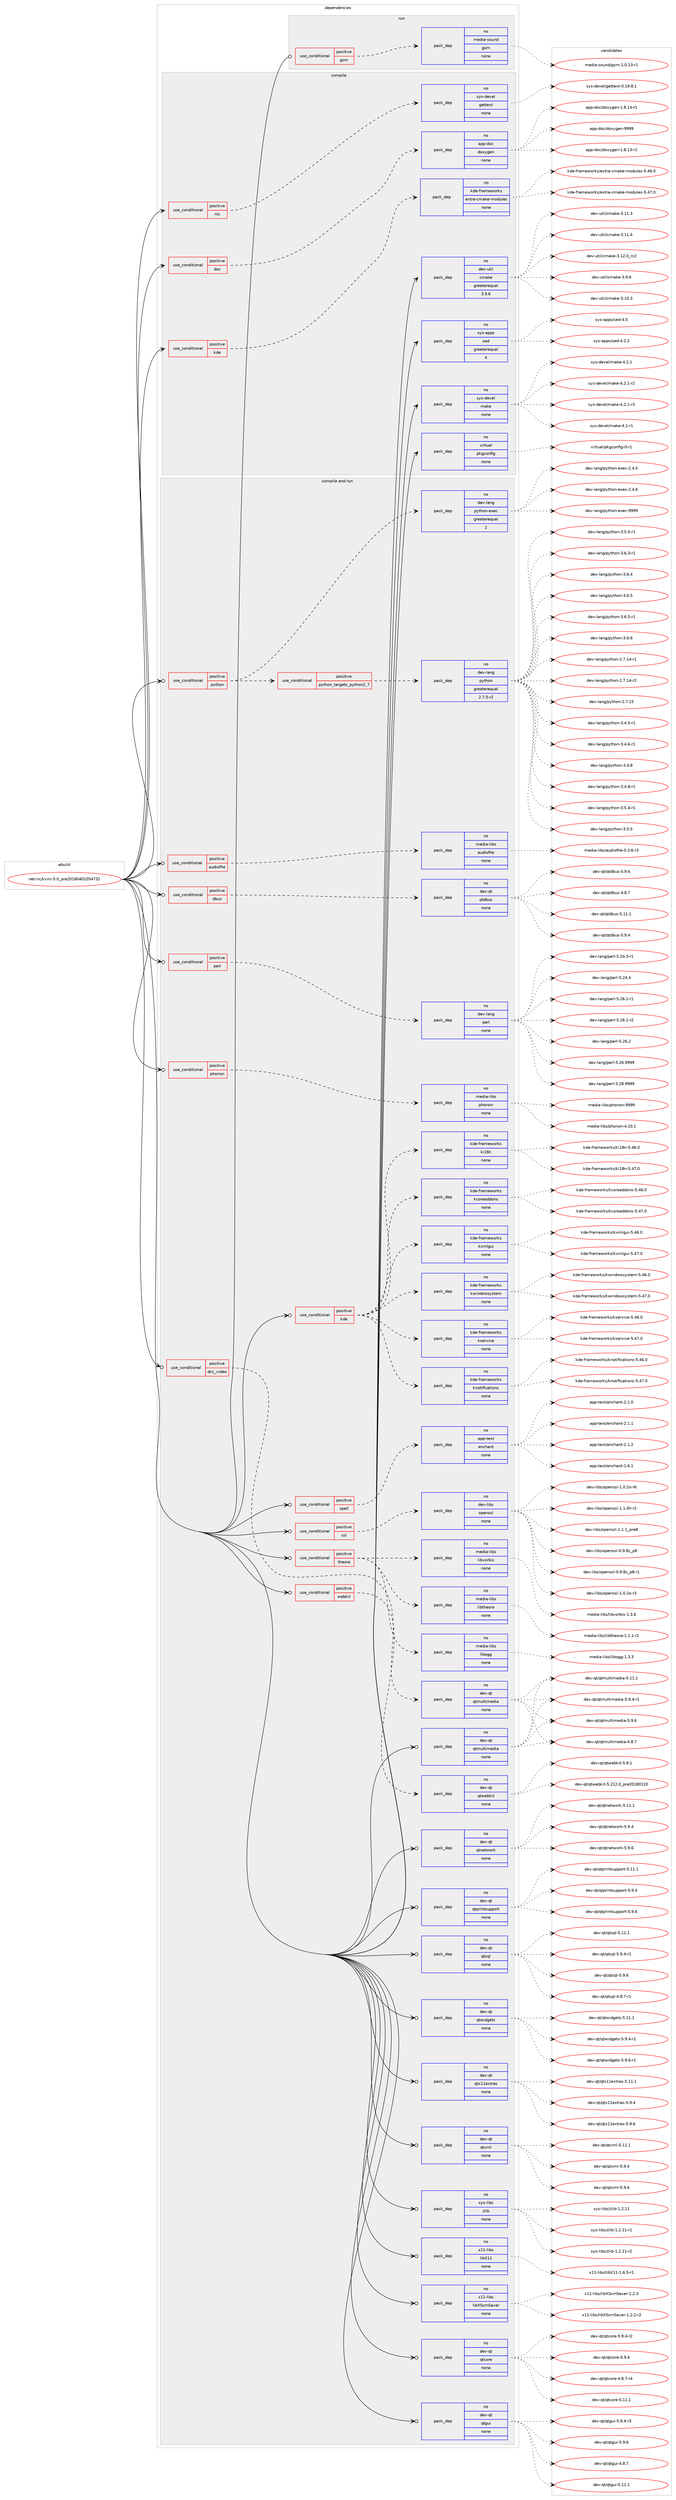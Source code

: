 digraph prolog {

# *************
# Graph options
# *************

newrank=true;
concentrate=true;
compound=true;
graph [rankdir=LR,fontname=Helvetica,fontsize=10,ranksep=1.5];#, ranksep=2.5, nodesep=0.2];
edge  [arrowhead=vee];
node  [fontname=Helvetica,fontsize=10];

# **********
# The ebuild
# **********

subgraph cluster_leftcol {
color=gray;
rank=same;
label=<<i>ebuild</i>>;
id [label="net-irc/kvirc-5.0_pre20180401054732", color=red, width=4, href="../net-irc/kvirc-5.0_pre20180401054732.svg"];
}

# ****************
# The dependencies
# ****************

subgraph cluster_midcol {
color=gray;
label=<<i>dependencies</i>>;
subgraph cluster_compile {
fillcolor="#eeeeee";
style=filled;
label=<<i>compile</i>>;
subgraph cond163 {
dependency596 [label=<<TABLE BORDER="0" CELLBORDER="1" CELLSPACING="0" CELLPADDING="4"><TR><TD ROWSPAN="3" CELLPADDING="10">use_conditional</TD></TR><TR><TD>positive</TD></TR><TR><TD>doc</TD></TR></TABLE>>, shape=none, color=red];
subgraph pack424 {
dependency597 [label=<<TABLE BORDER="0" CELLBORDER="1" CELLSPACING="0" CELLPADDING="4" WIDTH="220"><TR><TD ROWSPAN="6" CELLPADDING="30">pack_dep</TD></TR><TR><TD WIDTH="110">no</TD></TR><TR><TD>app-doc</TD></TR><TR><TD>doxygen</TD></TR><TR><TD>none</TD></TR><TR><TD></TD></TR></TABLE>>, shape=none, color=blue];
}
dependency596:e -> dependency597:w [weight=20,style="dashed",arrowhead="vee"];
}
id:e -> dependency596:w [weight=20,style="solid",arrowhead="vee"];
subgraph cond164 {
dependency598 [label=<<TABLE BORDER="0" CELLBORDER="1" CELLSPACING="0" CELLPADDING="4"><TR><TD ROWSPAN="3" CELLPADDING="10">use_conditional</TD></TR><TR><TD>positive</TD></TR><TR><TD>kde</TD></TR></TABLE>>, shape=none, color=red];
subgraph pack425 {
dependency599 [label=<<TABLE BORDER="0" CELLBORDER="1" CELLSPACING="0" CELLPADDING="4" WIDTH="220"><TR><TD ROWSPAN="6" CELLPADDING="30">pack_dep</TD></TR><TR><TD WIDTH="110">no</TD></TR><TR><TD>kde-frameworks</TD></TR><TR><TD>extra-cmake-modules</TD></TR><TR><TD>none</TD></TR><TR><TD></TD></TR></TABLE>>, shape=none, color=blue];
}
dependency598:e -> dependency599:w [weight=20,style="dashed",arrowhead="vee"];
}
id:e -> dependency598:w [weight=20,style="solid",arrowhead="vee"];
subgraph cond165 {
dependency600 [label=<<TABLE BORDER="0" CELLBORDER="1" CELLSPACING="0" CELLPADDING="4"><TR><TD ROWSPAN="3" CELLPADDING="10">use_conditional</TD></TR><TR><TD>positive</TD></TR><TR><TD>nls</TD></TR></TABLE>>, shape=none, color=red];
subgraph pack426 {
dependency601 [label=<<TABLE BORDER="0" CELLBORDER="1" CELLSPACING="0" CELLPADDING="4" WIDTH="220"><TR><TD ROWSPAN="6" CELLPADDING="30">pack_dep</TD></TR><TR><TD WIDTH="110">no</TD></TR><TR><TD>sys-devel</TD></TR><TR><TD>gettext</TD></TR><TR><TD>none</TD></TR><TR><TD></TD></TR></TABLE>>, shape=none, color=blue];
}
dependency600:e -> dependency601:w [weight=20,style="dashed",arrowhead="vee"];
}
id:e -> dependency600:w [weight=20,style="solid",arrowhead="vee"];
subgraph pack427 {
dependency602 [label=<<TABLE BORDER="0" CELLBORDER="1" CELLSPACING="0" CELLPADDING="4" WIDTH="220"><TR><TD ROWSPAN="6" CELLPADDING="30">pack_dep</TD></TR><TR><TD WIDTH="110">no</TD></TR><TR><TD>dev-util</TD></TR><TR><TD>cmake</TD></TR><TR><TD>greaterequal</TD></TR><TR><TD>3.9.6</TD></TR></TABLE>>, shape=none, color=blue];
}
id:e -> dependency602:w [weight=20,style="solid",arrowhead="vee"];
subgraph pack428 {
dependency603 [label=<<TABLE BORDER="0" CELLBORDER="1" CELLSPACING="0" CELLPADDING="4" WIDTH="220"><TR><TD ROWSPAN="6" CELLPADDING="30">pack_dep</TD></TR><TR><TD WIDTH="110">no</TD></TR><TR><TD>sys-apps</TD></TR><TR><TD>sed</TD></TR><TR><TD>greaterequal</TD></TR><TR><TD>4</TD></TR></TABLE>>, shape=none, color=blue];
}
id:e -> dependency603:w [weight=20,style="solid",arrowhead="vee"];
subgraph pack429 {
dependency604 [label=<<TABLE BORDER="0" CELLBORDER="1" CELLSPACING="0" CELLPADDING="4" WIDTH="220"><TR><TD ROWSPAN="6" CELLPADDING="30">pack_dep</TD></TR><TR><TD WIDTH="110">no</TD></TR><TR><TD>sys-devel</TD></TR><TR><TD>make</TD></TR><TR><TD>none</TD></TR><TR><TD></TD></TR></TABLE>>, shape=none, color=blue];
}
id:e -> dependency604:w [weight=20,style="solid",arrowhead="vee"];
subgraph pack430 {
dependency605 [label=<<TABLE BORDER="0" CELLBORDER="1" CELLSPACING="0" CELLPADDING="4" WIDTH="220"><TR><TD ROWSPAN="6" CELLPADDING="30">pack_dep</TD></TR><TR><TD WIDTH="110">no</TD></TR><TR><TD>virtual</TD></TR><TR><TD>pkgconfig</TD></TR><TR><TD>none</TD></TR><TR><TD></TD></TR></TABLE>>, shape=none, color=blue];
}
id:e -> dependency605:w [weight=20,style="solid",arrowhead="vee"];
}
subgraph cluster_compileandrun {
fillcolor="#eeeeee";
style=filled;
label=<<i>compile and run</i>>;
subgraph cond166 {
dependency606 [label=<<TABLE BORDER="0" CELLBORDER="1" CELLSPACING="0" CELLPADDING="4"><TR><TD ROWSPAN="3" CELLPADDING="10">use_conditional</TD></TR><TR><TD>positive</TD></TR><TR><TD>audiofile</TD></TR></TABLE>>, shape=none, color=red];
subgraph pack431 {
dependency607 [label=<<TABLE BORDER="0" CELLBORDER="1" CELLSPACING="0" CELLPADDING="4" WIDTH="220"><TR><TD ROWSPAN="6" CELLPADDING="30">pack_dep</TD></TR><TR><TD WIDTH="110">no</TD></TR><TR><TD>media-libs</TD></TR><TR><TD>audiofile</TD></TR><TR><TD>none</TD></TR><TR><TD></TD></TR></TABLE>>, shape=none, color=blue];
}
dependency606:e -> dependency607:w [weight=20,style="dashed",arrowhead="vee"];
}
id:e -> dependency606:w [weight=20,style="solid",arrowhead="odotvee"];
subgraph cond167 {
dependency608 [label=<<TABLE BORDER="0" CELLBORDER="1" CELLSPACING="0" CELLPADDING="4"><TR><TD ROWSPAN="3" CELLPADDING="10">use_conditional</TD></TR><TR><TD>positive</TD></TR><TR><TD>dbus</TD></TR></TABLE>>, shape=none, color=red];
subgraph pack432 {
dependency609 [label=<<TABLE BORDER="0" CELLBORDER="1" CELLSPACING="0" CELLPADDING="4" WIDTH="220"><TR><TD ROWSPAN="6" CELLPADDING="30">pack_dep</TD></TR><TR><TD WIDTH="110">no</TD></TR><TR><TD>dev-qt</TD></TR><TR><TD>qtdbus</TD></TR><TR><TD>none</TD></TR><TR><TD></TD></TR></TABLE>>, shape=none, color=blue];
}
dependency608:e -> dependency609:w [weight=20,style="dashed",arrowhead="vee"];
}
id:e -> dependency608:w [weight=20,style="solid",arrowhead="odotvee"];
subgraph cond168 {
dependency610 [label=<<TABLE BORDER="0" CELLBORDER="1" CELLSPACING="0" CELLPADDING="4"><TR><TD ROWSPAN="3" CELLPADDING="10">use_conditional</TD></TR><TR><TD>positive</TD></TR><TR><TD>dcc_video</TD></TR></TABLE>>, shape=none, color=red];
subgraph pack433 {
dependency611 [label=<<TABLE BORDER="0" CELLBORDER="1" CELLSPACING="0" CELLPADDING="4" WIDTH="220"><TR><TD ROWSPAN="6" CELLPADDING="30">pack_dep</TD></TR><TR><TD WIDTH="110">no</TD></TR><TR><TD>dev-qt</TD></TR><TR><TD>qtmultimedia</TD></TR><TR><TD>none</TD></TR><TR><TD></TD></TR></TABLE>>, shape=none, color=blue];
}
dependency610:e -> dependency611:w [weight=20,style="dashed",arrowhead="vee"];
}
id:e -> dependency610:w [weight=20,style="solid",arrowhead="odotvee"];
subgraph cond169 {
dependency612 [label=<<TABLE BORDER="0" CELLBORDER="1" CELLSPACING="0" CELLPADDING="4"><TR><TD ROWSPAN="3" CELLPADDING="10">use_conditional</TD></TR><TR><TD>positive</TD></TR><TR><TD>kde</TD></TR></TABLE>>, shape=none, color=red];
subgraph pack434 {
dependency613 [label=<<TABLE BORDER="0" CELLBORDER="1" CELLSPACING="0" CELLPADDING="4" WIDTH="220"><TR><TD ROWSPAN="6" CELLPADDING="30">pack_dep</TD></TR><TR><TD WIDTH="110">no</TD></TR><TR><TD>kde-frameworks</TD></TR><TR><TD>kcoreaddons</TD></TR><TR><TD>none</TD></TR><TR><TD></TD></TR></TABLE>>, shape=none, color=blue];
}
dependency612:e -> dependency613:w [weight=20,style="dashed",arrowhead="vee"];
subgraph pack435 {
dependency614 [label=<<TABLE BORDER="0" CELLBORDER="1" CELLSPACING="0" CELLPADDING="4" WIDTH="220"><TR><TD ROWSPAN="6" CELLPADDING="30">pack_dep</TD></TR><TR><TD WIDTH="110">no</TD></TR><TR><TD>kde-frameworks</TD></TR><TR><TD>ki18n</TD></TR><TR><TD>none</TD></TR><TR><TD></TD></TR></TABLE>>, shape=none, color=blue];
}
dependency612:e -> dependency614:w [weight=20,style="dashed",arrowhead="vee"];
subgraph pack436 {
dependency615 [label=<<TABLE BORDER="0" CELLBORDER="1" CELLSPACING="0" CELLPADDING="4" WIDTH="220"><TR><TD ROWSPAN="6" CELLPADDING="30">pack_dep</TD></TR><TR><TD WIDTH="110">no</TD></TR><TR><TD>kde-frameworks</TD></TR><TR><TD>knotifications</TD></TR><TR><TD>none</TD></TR><TR><TD></TD></TR></TABLE>>, shape=none, color=blue];
}
dependency612:e -> dependency615:w [weight=20,style="dashed",arrowhead="vee"];
subgraph pack437 {
dependency616 [label=<<TABLE BORDER="0" CELLBORDER="1" CELLSPACING="0" CELLPADDING="4" WIDTH="220"><TR><TD ROWSPAN="6" CELLPADDING="30">pack_dep</TD></TR><TR><TD WIDTH="110">no</TD></TR><TR><TD>kde-frameworks</TD></TR><TR><TD>kservice</TD></TR><TR><TD>none</TD></TR><TR><TD></TD></TR></TABLE>>, shape=none, color=blue];
}
dependency612:e -> dependency616:w [weight=20,style="dashed",arrowhead="vee"];
subgraph pack438 {
dependency617 [label=<<TABLE BORDER="0" CELLBORDER="1" CELLSPACING="0" CELLPADDING="4" WIDTH="220"><TR><TD ROWSPAN="6" CELLPADDING="30">pack_dep</TD></TR><TR><TD WIDTH="110">no</TD></TR><TR><TD>kde-frameworks</TD></TR><TR><TD>kwindowsystem</TD></TR><TR><TD>none</TD></TR><TR><TD></TD></TR></TABLE>>, shape=none, color=blue];
}
dependency612:e -> dependency617:w [weight=20,style="dashed",arrowhead="vee"];
subgraph pack439 {
dependency618 [label=<<TABLE BORDER="0" CELLBORDER="1" CELLSPACING="0" CELLPADDING="4" WIDTH="220"><TR><TD ROWSPAN="6" CELLPADDING="30">pack_dep</TD></TR><TR><TD WIDTH="110">no</TD></TR><TR><TD>kde-frameworks</TD></TR><TR><TD>kxmlgui</TD></TR><TR><TD>none</TD></TR><TR><TD></TD></TR></TABLE>>, shape=none, color=blue];
}
dependency612:e -> dependency618:w [weight=20,style="dashed",arrowhead="vee"];
}
id:e -> dependency612:w [weight=20,style="solid",arrowhead="odotvee"];
subgraph cond170 {
dependency619 [label=<<TABLE BORDER="0" CELLBORDER="1" CELLSPACING="0" CELLPADDING="4"><TR><TD ROWSPAN="3" CELLPADDING="10">use_conditional</TD></TR><TR><TD>positive</TD></TR><TR><TD>perl</TD></TR></TABLE>>, shape=none, color=red];
subgraph pack440 {
dependency620 [label=<<TABLE BORDER="0" CELLBORDER="1" CELLSPACING="0" CELLPADDING="4" WIDTH="220"><TR><TD ROWSPAN="6" CELLPADDING="30">pack_dep</TD></TR><TR><TD WIDTH="110">no</TD></TR><TR><TD>dev-lang</TD></TR><TR><TD>perl</TD></TR><TR><TD>none</TD></TR><TR><TD></TD></TR></TABLE>>, shape=none, color=blue];
}
dependency619:e -> dependency620:w [weight=20,style="dashed",arrowhead="vee"];
}
id:e -> dependency619:w [weight=20,style="solid",arrowhead="odotvee"];
subgraph cond171 {
dependency621 [label=<<TABLE BORDER="0" CELLBORDER="1" CELLSPACING="0" CELLPADDING="4"><TR><TD ROWSPAN="3" CELLPADDING="10">use_conditional</TD></TR><TR><TD>positive</TD></TR><TR><TD>phonon</TD></TR></TABLE>>, shape=none, color=red];
subgraph pack441 {
dependency622 [label=<<TABLE BORDER="0" CELLBORDER="1" CELLSPACING="0" CELLPADDING="4" WIDTH="220"><TR><TD ROWSPAN="6" CELLPADDING="30">pack_dep</TD></TR><TR><TD WIDTH="110">no</TD></TR><TR><TD>media-libs</TD></TR><TR><TD>phonon</TD></TR><TR><TD>none</TD></TR><TR><TD></TD></TR></TABLE>>, shape=none, color=blue];
}
dependency621:e -> dependency622:w [weight=20,style="dashed",arrowhead="vee"];
}
id:e -> dependency621:w [weight=20,style="solid",arrowhead="odotvee"];
subgraph cond172 {
dependency623 [label=<<TABLE BORDER="0" CELLBORDER="1" CELLSPACING="0" CELLPADDING="4"><TR><TD ROWSPAN="3" CELLPADDING="10">use_conditional</TD></TR><TR><TD>positive</TD></TR><TR><TD>python</TD></TR></TABLE>>, shape=none, color=red];
subgraph cond173 {
dependency624 [label=<<TABLE BORDER="0" CELLBORDER="1" CELLSPACING="0" CELLPADDING="4"><TR><TD ROWSPAN="3" CELLPADDING="10">use_conditional</TD></TR><TR><TD>positive</TD></TR><TR><TD>python_targets_python2_7</TD></TR></TABLE>>, shape=none, color=red];
subgraph pack442 {
dependency625 [label=<<TABLE BORDER="0" CELLBORDER="1" CELLSPACING="0" CELLPADDING="4" WIDTH="220"><TR><TD ROWSPAN="6" CELLPADDING="30">pack_dep</TD></TR><TR><TD WIDTH="110">no</TD></TR><TR><TD>dev-lang</TD></TR><TR><TD>python</TD></TR><TR><TD>greaterequal</TD></TR><TR><TD>2.7.5-r2</TD></TR></TABLE>>, shape=none, color=blue];
}
dependency624:e -> dependency625:w [weight=20,style="dashed",arrowhead="vee"];
}
dependency623:e -> dependency624:w [weight=20,style="dashed",arrowhead="vee"];
subgraph pack443 {
dependency626 [label=<<TABLE BORDER="0" CELLBORDER="1" CELLSPACING="0" CELLPADDING="4" WIDTH="220"><TR><TD ROWSPAN="6" CELLPADDING="30">pack_dep</TD></TR><TR><TD WIDTH="110">no</TD></TR><TR><TD>dev-lang</TD></TR><TR><TD>python-exec</TD></TR><TR><TD>greaterequal</TD></TR><TR><TD>2</TD></TR></TABLE>>, shape=none, color=blue];
}
dependency623:e -> dependency626:w [weight=20,style="dashed",arrowhead="vee"];
}
id:e -> dependency623:w [weight=20,style="solid",arrowhead="odotvee"];
subgraph cond174 {
dependency627 [label=<<TABLE BORDER="0" CELLBORDER="1" CELLSPACING="0" CELLPADDING="4"><TR><TD ROWSPAN="3" CELLPADDING="10">use_conditional</TD></TR><TR><TD>positive</TD></TR><TR><TD>spell</TD></TR></TABLE>>, shape=none, color=red];
subgraph pack444 {
dependency628 [label=<<TABLE BORDER="0" CELLBORDER="1" CELLSPACING="0" CELLPADDING="4" WIDTH="220"><TR><TD ROWSPAN="6" CELLPADDING="30">pack_dep</TD></TR><TR><TD WIDTH="110">no</TD></TR><TR><TD>app-text</TD></TR><TR><TD>enchant</TD></TR><TR><TD>none</TD></TR><TR><TD></TD></TR></TABLE>>, shape=none, color=blue];
}
dependency627:e -> dependency628:w [weight=20,style="dashed",arrowhead="vee"];
}
id:e -> dependency627:w [weight=20,style="solid",arrowhead="odotvee"];
subgraph cond175 {
dependency629 [label=<<TABLE BORDER="0" CELLBORDER="1" CELLSPACING="0" CELLPADDING="4"><TR><TD ROWSPAN="3" CELLPADDING="10">use_conditional</TD></TR><TR><TD>positive</TD></TR><TR><TD>ssl</TD></TR></TABLE>>, shape=none, color=red];
subgraph pack445 {
dependency630 [label=<<TABLE BORDER="0" CELLBORDER="1" CELLSPACING="0" CELLPADDING="4" WIDTH="220"><TR><TD ROWSPAN="6" CELLPADDING="30">pack_dep</TD></TR><TR><TD WIDTH="110">no</TD></TR><TR><TD>dev-libs</TD></TR><TR><TD>openssl</TD></TR><TR><TD>none</TD></TR><TR><TD></TD></TR></TABLE>>, shape=none, color=blue];
}
dependency629:e -> dependency630:w [weight=20,style="dashed",arrowhead="vee"];
}
id:e -> dependency629:w [weight=20,style="solid",arrowhead="odotvee"];
subgraph cond176 {
dependency631 [label=<<TABLE BORDER="0" CELLBORDER="1" CELLSPACING="0" CELLPADDING="4"><TR><TD ROWSPAN="3" CELLPADDING="10">use_conditional</TD></TR><TR><TD>positive</TD></TR><TR><TD>theora</TD></TR></TABLE>>, shape=none, color=red];
subgraph pack446 {
dependency632 [label=<<TABLE BORDER="0" CELLBORDER="1" CELLSPACING="0" CELLPADDING="4" WIDTH="220"><TR><TD ROWSPAN="6" CELLPADDING="30">pack_dep</TD></TR><TR><TD WIDTH="110">no</TD></TR><TR><TD>media-libs</TD></TR><TR><TD>libogg</TD></TR><TR><TD>none</TD></TR><TR><TD></TD></TR></TABLE>>, shape=none, color=blue];
}
dependency631:e -> dependency632:w [weight=20,style="dashed",arrowhead="vee"];
subgraph pack447 {
dependency633 [label=<<TABLE BORDER="0" CELLBORDER="1" CELLSPACING="0" CELLPADDING="4" WIDTH="220"><TR><TD ROWSPAN="6" CELLPADDING="30">pack_dep</TD></TR><TR><TD WIDTH="110">no</TD></TR><TR><TD>media-libs</TD></TR><TR><TD>libtheora</TD></TR><TR><TD>none</TD></TR><TR><TD></TD></TR></TABLE>>, shape=none, color=blue];
}
dependency631:e -> dependency633:w [weight=20,style="dashed",arrowhead="vee"];
subgraph pack448 {
dependency634 [label=<<TABLE BORDER="0" CELLBORDER="1" CELLSPACING="0" CELLPADDING="4" WIDTH="220"><TR><TD ROWSPAN="6" CELLPADDING="30">pack_dep</TD></TR><TR><TD WIDTH="110">no</TD></TR><TR><TD>media-libs</TD></TR><TR><TD>libvorbis</TD></TR><TR><TD>none</TD></TR><TR><TD></TD></TR></TABLE>>, shape=none, color=blue];
}
dependency631:e -> dependency634:w [weight=20,style="dashed",arrowhead="vee"];
}
id:e -> dependency631:w [weight=20,style="solid",arrowhead="odotvee"];
subgraph cond177 {
dependency635 [label=<<TABLE BORDER="0" CELLBORDER="1" CELLSPACING="0" CELLPADDING="4"><TR><TD ROWSPAN="3" CELLPADDING="10">use_conditional</TD></TR><TR><TD>positive</TD></TR><TR><TD>webkit</TD></TR></TABLE>>, shape=none, color=red];
subgraph pack449 {
dependency636 [label=<<TABLE BORDER="0" CELLBORDER="1" CELLSPACING="0" CELLPADDING="4" WIDTH="220"><TR><TD ROWSPAN="6" CELLPADDING="30">pack_dep</TD></TR><TR><TD WIDTH="110">no</TD></TR><TR><TD>dev-qt</TD></TR><TR><TD>qtwebkit</TD></TR><TR><TD>none</TD></TR><TR><TD></TD></TR></TABLE>>, shape=none, color=blue];
}
dependency635:e -> dependency636:w [weight=20,style="dashed",arrowhead="vee"];
}
id:e -> dependency635:w [weight=20,style="solid",arrowhead="odotvee"];
subgraph pack450 {
dependency637 [label=<<TABLE BORDER="0" CELLBORDER="1" CELLSPACING="0" CELLPADDING="4" WIDTH="220"><TR><TD ROWSPAN="6" CELLPADDING="30">pack_dep</TD></TR><TR><TD WIDTH="110">no</TD></TR><TR><TD>dev-qt</TD></TR><TR><TD>qtcore</TD></TR><TR><TD>none</TD></TR><TR><TD></TD></TR></TABLE>>, shape=none, color=blue];
}
id:e -> dependency637:w [weight=20,style="solid",arrowhead="odotvee"];
subgraph pack451 {
dependency638 [label=<<TABLE BORDER="0" CELLBORDER="1" CELLSPACING="0" CELLPADDING="4" WIDTH="220"><TR><TD ROWSPAN="6" CELLPADDING="30">pack_dep</TD></TR><TR><TD WIDTH="110">no</TD></TR><TR><TD>dev-qt</TD></TR><TR><TD>qtgui</TD></TR><TR><TD>none</TD></TR><TR><TD></TD></TR></TABLE>>, shape=none, color=blue];
}
id:e -> dependency638:w [weight=20,style="solid",arrowhead="odotvee"];
subgraph pack452 {
dependency639 [label=<<TABLE BORDER="0" CELLBORDER="1" CELLSPACING="0" CELLPADDING="4" WIDTH="220"><TR><TD ROWSPAN="6" CELLPADDING="30">pack_dep</TD></TR><TR><TD WIDTH="110">no</TD></TR><TR><TD>dev-qt</TD></TR><TR><TD>qtmultimedia</TD></TR><TR><TD>none</TD></TR><TR><TD></TD></TR></TABLE>>, shape=none, color=blue];
}
id:e -> dependency639:w [weight=20,style="solid",arrowhead="odotvee"];
subgraph pack453 {
dependency640 [label=<<TABLE BORDER="0" CELLBORDER="1" CELLSPACING="0" CELLPADDING="4" WIDTH="220"><TR><TD ROWSPAN="6" CELLPADDING="30">pack_dep</TD></TR><TR><TD WIDTH="110">no</TD></TR><TR><TD>dev-qt</TD></TR><TR><TD>qtnetwork</TD></TR><TR><TD>none</TD></TR><TR><TD></TD></TR></TABLE>>, shape=none, color=blue];
}
id:e -> dependency640:w [weight=20,style="solid",arrowhead="odotvee"];
subgraph pack454 {
dependency641 [label=<<TABLE BORDER="0" CELLBORDER="1" CELLSPACING="0" CELLPADDING="4" WIDTH="220"><TR><TD ROWSPAN="6" CELLPADDING="30">pack_dep</TD></TR><TR><TD WIDTH="110">no</TD></TR><TR><TD>dev-qt</TD></TR><TR><TD>qtprintsupport</TD></TR><TR><TD>none</TD></TR><TR><TD></TD></TR></TABLE>>, shape=none, color=blue];
}
id:e -> dependency641:w [weight=20,style="solid",arrowhead="odotvee"];
subgraph pack455 {
dependency642 [label=<<TABLE BORDER="0" CELLBORDER="1" CELLSPACING="0" CELLPADDING="4" WIDTH="220"><TR><TD ROWSPAN="6" CELLPADDING="30">pack_dep</TD></TR><TR><TD WIDTH="110">no</TD></TR><TR><TD>dev-qt</TD></TR><TR><TD>qtsql</TD></TR><TR><TD>none</TD></TR><TR><TD></TD></TR></TABLE>>, shape=none, color=blue];
}
id:e -> dependency642:w [weight=20,style="solid",arrowhead="odotvee"];
subgraph pack456 {
dependency643 [label=<<TABLE BORDER="0" CELLBORDER="1" CELLSPACING="0" CELLPADDING="4" WIDTH="220"><TR><TD ROWSPAN="6" CELLPADDING="30">pack_dep</TD></TR><TR><TD WIDTH="110">no</TD></TR><TR><TD>dev-qt</TD></TR><TR><TD>qtwidgets</TD></TR><TR><TD>none</TD></TR><TR><TD></TD></TR></TABLE>>, shape=none, color=blue];
}
id:e -> dependency643:w [weight=20,style="solid",arrowhead="odotvee"];
subgraph pack457 {
dependency644 [label=<<TABLE BORDER="0" CELLBORDER="1" CELLSPACING="0" CELLPADDING="4" WIDTH="220"><TR><TD ROWSPAN="6" CELLPADDING="30">pack_dep</TD></TR><TR><TD WIDTH="110">no</TD></TR><TR><TD>dev-qt</TD></TR><TR><TD>qtx11extras</TD></TR><TR><TD>none</TD></TR><TR><TD></TD></TR></TABLE>>, shape=none, color=blue];
}
id:e -> dependency644:w [weight=20,style="solid",arrowhead="odotvee"];
subgraph pack458 {
dependency645 [label=<<TABLE BORDER="0" CELLBORDER="1" CELLSPACING="0" CELLPADDING="4" WIDTH="220"><TR><TD ROWSPAN="6" CELLPADDING="30">pack_dep</TD></TR><TR><TD WIDTH="110">no</TD></TR><TR><TD>dev-qt</TD></TR><TR><TD>qtxml</TD></TR><TR><TD>none</TD></TR><TR><TD></TD></TR></TABLE>>, shape=none, color=blue];
}
id:e -> dependency645:w [weight=20,style="solid",arrowhead="odotvee"];
subgraph pack459 {
dependency646 [label=<<TABLE BORDER="0" CELLBORDER="1" CELLSPACING="0" CELLPADDING="4" WIDTH="220"><TR><TD ROWSPAN="6" CELLPADDING="30">pack_dep</TD></TR><TR><TD WIDTH="110">no</TD></TR><TR><TD>sys-libs</TD></TR><TR><TD>zlib</TD></TR><TR><TD>none</TD></TR><TR><TD></TD></TR></TABLE>>, shape=none, color=blue];
}
id:e -> dependency646:w [weight=20,style="solid",arrowhead="odotvee"];
subgraph pack460 {
dependency647 [label=<<TABLE BORDER="0" CELLBORDER="1" CELLSPACING="0" CELLPADDING="4" WIDTH="220"><TR><TD ROWSPAN="6" CELLPADDING="30">pack_dep</TD></TR><TR><TD WIDTH="110">no</TD></TR><TR><TD>x11-libs</TD></TR><TR><TD>libX11</TD></TR><TR><TD>none</TD></TR><TR><TD></TD></TR></TABLE>>, shape=none, color=blue];
}
id:e -> dependency647:w [weight=20,style="solid",arrowhead="odotvee"];
subgraph pack461 {
dependency648 [label=<<TABLE BORDER="0" CELLBORDER="1" CELLSPACING="0" CELLPADDING="4" WIDTH="220"><TR><TD ROWSPAN="6" CELLPADDING="30">pack_dep</TD></TR><TR><TD WIDTH="110">no</TD></TR><TR><TD>x11-libs</TD></TR><TR><TD>libXScrnSaver</TD></TR><TR><TD>none</TD></TR><TR><TD></TD></TR></TABLE>>, shape=none, color=blue];
}
id:e -> dependency648:w [weight=20,style="solid",arrowhead="odotvee"];
}
subgraph cluster_run {
fillcolor="#eeeeee";
style=filled;
label=<<i>run</i>>;
subgraph cond178 {
dependency649 [label=<<TABLE BORDER="0" CELLBORDER="1" CELLSPACING="0" CELLPADDING="4"><TR><TD ROWSPAN="3" CELLPADDING="10">use_conditional</TD></TR><TR><TD>positive</TD></TR><TR><TD>gsm</TD></TR></TABLE>>, shape=none, color=red];
subgraph pack462 {
dependency650 [label=<<TABLE BORDER="0" CELLBORDER="1" CELLSPACING="0" CELLPADDING="4" WIDTH="220"><TR><TD ROWSPAN="6" CELLPADDING="30">pack_dep</TD></TR><TR><TD WIDTH="110">no</TD></TR><TR><TD>media-sound</TD></TR><TR><TD>gsm</TD></TR><TR><TD>none</TD></TR><TR><TD></TD></TR></TABLE>>, shape=none, color=blue];
}
dependency649:e -> dependency650:w [weight=20,style="dashed",arrowhead="vee"];
}
id:e -> dependency649:w [weight=20,style="solid",arrowhead="odot"];
}
}

# **************
# The candidates
# **************

subgraph cluster_choices {
rank=same;
color=gray;
label=<<i>candidates</i>>;

subgraph choice424 {
color=black;
nodesep=1;
choice97112112451001119947100111120121103101110454946564649514511449 [label="app-doc/doxygen-1.8.13-r1", color=red, width=4,href="../app-doc/doxygen-1.8.13-r1.svg"];
choice97112112451001119947100111120121103101110454946564649524511449 [label="app-doc/doxygen-1.8.14-r1", color=red, width=4,href="../app-doc/doxygen-1.8.14-r1.svg"];
choice971121124510011199471001111201211031011104557575757 [label="app-doc/doxygen-9999", color=red, width=4,href="../app-doc/doxygen-9999.svg"];
dependency597:e -> choice97112112451001119947100111120121103101110454946564649514511449:w [style=dotted,weight="100"];
dependency597:e -> choice97112112451001119947100111120121103101110454946564649524511449:w [style=dotted,weight="100"];
dependency597:e -> choice971121124510011199471001111201211031011104557575757:w [style=dotted,weight="100"];
}
subgraph choice425 {
color=black;
nodesep=1;
choice107100101451021149710910111911111410711547101120116114974599109971071014510911110011710810111545534652544648 [label="kde-frameworks/extra-cmake-modules-5.46.0", color=red, width=4,href="../kde-frameworks/extra-cmake-modules-5.46.0.svg"];
choice107100101451021149710910111911111410711547101120116114974599109971071014510911110011710810111545534652554648 [label="kde-frameworks/extra-cmake-modules-5.47.0", color=red, width=4,href="../kde-frameworks/extra-cmake-modules-5.47.0.svg"];
dependency599:e -> choice107100101451021149710910111911111410711547101120116114974599109971071014510911110011710810111545534652544648:w [style=dotted,weight="100"];
dependency599:e -> choice107100101451021149710910111911111410711547101120116114974599109971071014510911110011710810111545534652554648:w [style=dotted,weight="100"];
}
subgraph choice426 {
color=black;
nodesep=1;
choice1151211154510010111810110847103101116116101120116454846495746564649 [label="sys-devel/gettext-0.19.8.1", color=red, width=4,href="../sys-devel/gettext-0.19.8.1.svg"];
dependency601:e -> choice1151211154510010111810110847103101116116101120116454846495746564649:w [style=dotted,weight="100"];
}
subgraph choice427 {
color=black;
nodesep=1;
choice1001011184511711610510847991099710710145514649484651 [label="dev-util/cmake-3.10.3", color=red, width=4,href="../dev-util/cmake-3.10.3.svg"];
choice1001011184511711610510847991099710710145514649494651 [label="dev-util/cmake-3.11.3", color=red, width=4,href="../dev-util/cmake-3.11.3.svg"];
choice1001011184511711610510847991099710710145514649494652 [label="dev-util/cmake-3.11.4", color=red, width=4,href="../dev-util/cmake-3.11.4.svg"];
choice1001011184511711610510847991099710710145514649504648951149950 [label="dev-util/cmake-3.12.0_rc2", color=red, width=4,href="../dev-util/cmake-3.12.0_rc2.svg"];
choice10010111845117116105108479910997107101455146574654 [label="dev-util/cmake-3.9.6", color=red, width=4,href="../dev-util/cmake-3.9.6.svg"];
dependency602:e -> choice1001011184511711610510847991099710710145514649484651:w [style=dotted,weight="100"];
dependency602:e -> choice1001011184511711610510847991099710710145514649494651:w [style=dotted,weight="100"];
dependency602:e -> choice1001011184511711610510847991099710710145514649494652:w [style=dotted,weight="100"];
dependency602:e -> choice1001011184511711610510847991099710710145514649504648951149950:w [style=dotted,weight="100"];
dependency602:e -> choice10010111845117116105108479910997107101455146574654:w [style=dotted,weight="100"];
}
subgraph choice428 {
color=black;
nodesep=1;
choice115121115459711211211547115101100455246504650 [label="sys-apps/sed-4.2.2", color=red, width=4,href="../sys-apps/sed-4.2.2.svg"];
choice11512111545971121121154711510110045524653 [label="sys-apps/sed-4.5", color=red, width=4,href="../sys-apps/sed-4.5.svg"];
dependency603:e -> choice115121115459711211211547115101100455246504650:w [style=dotted,weight="100"];
dependency603:e -> choice11512111545971121121154711510110045524653:w [style=dotted,weight="100"];
}
subgraph choice429 {
color=black;
nodesep=1;
choice115121115451001011181011084710997107101455246494511449 [label="sys-devel/make-4.1-r1", color=red, width=4,href="../sys-devel/make-4.1-r1.svg"];
choice115121115451001011181011084710997107101455246504649 [label="sys-devel/make-4.2.1", color=red, width=4,href="../sys-devel/make-4.2.1.svg"];
choice1151211154510010111810110847109971071014552465046494511450 [label="sys-devel/make-4.2.1-r2", color=red, width=4,href="../sys-devel/make-4.2.1-r2.svg"];
choice1151211154510010111810110847109971071014552465046494511451 [label="sys-devel/make-4.2.1-r3", color=red, width=4,href="../sys-devel/make-4.2.1-r3.svg"];
dependency604:e -> choice115121115451001011181011084710997107101455246494511449:w [style=dotted,weight="100"];
dependency604:e -> choice115121115451001011181011084710997107101455246504649:w [style=dotted,weight="100"];
dependency604:e -> choice1151211154510010111810110847109971071014552465046494511450:w [style=dotted,weight="100"];
dependency604:e -> choice1151211154510010111810110847109971071014552465046494511451:w [style=dotted,weight="100"];
}
subgraph choice430 {
color=black;
nodesep=1;
choice11810511411611797108471121071039911111010210510345484511449 [label="virtual/pkgconfig-0-r1", color=red, width=4,href="../virtual/pkgconfig-0-r1.svg"];
dependency605:e -> choice11810511411611797108471121071039911111010210510345484511449:w [style=dotted,weight="100"];
}
subgraph choice431 {
color=black;
nodesep=1;
choice10910110010597451081059811547971171001051111021051081014548465146544511451 [label="media-libs/audiofile-0.3.6-r3", color=red, width=4,href="../media-libs/audiofile-0.3.6-r3.svg"];
dependency607:e -> choice10910110010597451081059811547971171001051111021051081014548465146544511451:w [style=dotted,weight="100"];
}
subgraph choice432 {
color=black;
nodesep=1;
choice100101118451131164711311610098117115455246564655 [label="dev-qt/qtdbus-4.8.7", color=red, width=4,href="../dev-qt/qtdbus-4.8.7.svg"];
choice10010111845113116471131161009811711545534649494649 [label="dev-qt/qtdbus-5.11.1", color=red, width=4,href="../dev-qt/qtdbus-5.11.1.svg"];
choice100101118451131164711311610098117115455346574652 [label="dev-qt/qtdbus-5.9.4", color=red, width=4,href="../dev-qt/qtdbus-5.9.4.svg"];
choice100101118451131164711311610098117115455346574654 [label="dev-qt/qtdbus-5.9.6", color=red, width=4,href="../dev-qt/qtdbus-5.9.6.svg"];
dependency609:e -> choice100101118451131164711311610098117115455246564655:w [style=dotted,weight="100"];
dependency609:e -> choice10010111845113116471131161009811711545534649494649:w [style=dotted,weight="100"];
dependency609:e -> choice100101118451131164711311610098117115455346574652:w [style=dotted,weight="100"];
dependency609:e -> choice100101118451131164711311610098117115455346574654:w [style=dotted,weight="100"];
}
subgraph choice433 {
color=black;
nodesep=1;
choice100101118451131164711311610911710811610510910110010597455246564655 [label="dev-qt/qtmultimedia-4.8.7", color=red, width=4,href="../dev-qt/qtmultimedia-4.8.7.svg"];
choice10010111845113116471131161091171081161051091011001059745534649494649 [label="dev-qt/qtmultimedia-5.11.1", color=red, width=4,href="../dev-qt/qtmultimedia-5.11.1.svg"];
choice1001011184511311647113116109117108116105109101100105974553465746524511449 [label="dev-qt/qtmultimedia-5.9.4-r1", color=red, width=4,href="../dev-qt/qtmultimedia-5.9.4-r1.svg"];
choice100101118451131164711311610911710811610510910110010597455346574654 [label="dev-qt/qtmultimedia-5.9.6", color=red, width=4,href="../dev-qt/qtmultimedia-5.9.6.svg"];
dependency611:e -> choice100101118451131164711311610911710811610510910110010597455246564655:w [style=dotted,weight="100"];
dependency611:e -> choice10010111845113116471131161091171081161051091011001059745534649494649:w [style=dotted,weight="100"];
dependency611:e -> choice1001011184511311647113116109117108116105109101100105974553465746524511449:w [style=dotted,weight="100"];
dependency611:e -> choice100101118451131164711311610911710811610510910110010597455346574654:w [style=dotted,weight="100"];
}
subgraph choice434 {
color=black;
nodesep=1;
choice107100101451021149710910111911111410711547107991111141019710010011111011545534652544648 [label="kde-frameworks/kcoreaddons-5.46.0", color=red, width=4,href="../kde-frameworks/kcoreaddons-5.46.0.svg"];
choice107100101451021149710910111911111410711547107991111141019710010011111011545534652554648 [label="kde-frameworks/kcoreaddons-5.47.0", color=red, width=4,href="../kde-frameworks/kcoreaddons-5.47.0.svg"];
dependency613:e -> choice107100101451021149710910111911111410711547107991111141019710010011111011545534652544648:w [style=dotted,weight="100"];
dependency613:e -> choice107100101451021149710910111911111410711547107991111141019710010011111011545534652554648:w [style=dotted,weight="100"];
}
subgraph choice435 {
color=black;
nodesep=1;
choice107100101451021149710910111911111410711547107105495611045534652544648 [label="kde-frameworks/ki18n-5.46.0", color=red, width=4,href="../kde-frameworks/ki18n-5.46.0.svg"];
choice107100101451021149710910111911111410711547107105495611045534652554648 [label="kde-frameworks/ki18n-5.47.0", color=red, width=4,href="../kde-frameworks/ki18n-5.47.0.svg"];
dependency614:e -> choice107100101451021149710910111911111410711547107105495611045534652544648:w [style=dotted,weight="100"];
dependency614:e -> choice107100101451021149710910111911111410711547107105495611045534652554648:w [style=dotted,weight="100"];
}
subgraph choice436 {
color=black;
nodesep=1;
choice107100101451021149710910111911111410711547107110111116105102105999711610511111011545534652544648 [label="kde-frameworks/knotifications-5.46.0", color=red, width=4,href="../kde-frameworks/knotifications-5.46.0.svg"];
choice107100101451021149710910111911111410711547107110111116105102105999711610511111011545534652554648 [label="kde-frameworks/knotifications-5.47.0", color=red, width=4,href="../kde-frameworks/knotifications-5.47.0.svg"];
dependency615:e -> choice107100101451021149710910111911111410711547107110111116105102105999711610511111011545534652544648:w [style=dotted,weight="100"];
dependency615:e -> choice107100101451021149710910111911111410711547107110111116105102105999711610511111011545534652554648:w [style=dotted,weight="100"];
}
subgraph choice437 {
color=black;
nodesep=1;
choice1071001014510211497109101119111114107115471071151011141181059910145534652544648 [label="kde-frameworks/kservice-5.46.0", color=red, width=4,href="../kde-frameworks/kservice-5.46.0.svg"];
choice1071001014510211497109101119111114107115471071151011141181059910145534652554648 [label="kde-frameworks/kservice-5.47.0", color=red, width=4,href="../kde-frameworks/kservice-5.47.0.svg"];
dependency616:e -> choice1071001014510211497109101119111114107115471071151011141181059910145534652544648:w [style=dotted,weight="100"];
dependency616:e -> choice1071001014510211497109101119111114107115471071151011141181059910145534652554648:w [style=dotted,weight="100"];
}
subgraph choice438 {
color=black;
nodesep=1;
choice10710010145102114971091011191111141071154710711910511010011111911512111511610110945534652544648 [label="kde-frameworks/kwindowsystem-5.46.0", color=red, width=4,href="../kde-frameworks/kwindowsystem-5.46.0.svg"];
choice10710010145102114971091011191111141071154710711910511010011111911512111511610110945534652554648 [label="kde-frameworks/kwindowsystem-5.47.0", color=red, width=4,href="../kde-frameworks/kwindowsystem-5.47.0.svg"];
dependency617:e -> choice10710010145102114971091011191111141071154710711910511010011111911512111511610110945534652544648:w [style=dotted,weight="100"];
dependency617:e -> choice10710010145102114971091011191111141071154710711910511010011111911512111511610110945534652554648:w [style=dotted,weight="100"];
}
subgraph choice439 {
color=black;
nodesep=1;
choice10710010145102114971091011191111141071154710712010910810311710545534652544648 [label="kde-frameworks/kxmlgui-5.46.0", color=red, width=4,href="../kde-frameworks/kxmlgui-5.46.0.svg"];
choice10710010145102114971091011191111141071154710712010910810311710545534652554648 [label="kde-frameworks/kxmlgui-5.47.0", color=red, width=4,href="../kde-frameworks/kxmlgui-5.47.0.svg"];
dependency618:e -> choice10710010145102114971091011191111141071154710712010910810311710545534652544648:w [style=dotted,weight="100"];
dependency618:e -> choice10710010145102114971091011191111141071154710712010910810311710545534652554648:w [style=dotted,weight="100"];
}
subgraph choice440 {
color=black;
nodesep=1;
choice100101118451089711010347112101114108455346505246514511449 [label="dev-lang/perl-5.24.3-r1", color=red, width=4,href="../dev-lang/perl-5.24.3-r1.svg"];
choice10010111845108971101034711210111410845534650524652 [label="dev-lang/perl-5.24.4", color=red, width=4,href="../dev-lang/perl-5.24.4.svg"];
choice100101118451089711010347112101114108455346505446494511449 [label="dev-lang/perl-5.26.1-r1", color=red, width=4,href="../dev-lang/perl-5.26.1-r1.svg"];
choice100101118451089711010347112101114108455346505446494511450 [label="dev-lang/perl-5.26.1-r2", color=red, width=4,href="../dev-lang/perl-5.26.1-r2.svg"];
choice10010111845108971101034711210111410845534650544650 [label="dev-lang/perl-5.26.2", color=red, width=4,href="../dev-lang/perl-5.26.2.svg"];
choice10010111845108971101034711210111410845534650544657575757 [label="dev-lang/perl-5.26.9999", color=red, width=4,href="../dev-lang/perl-5.26.9999.svg"];
choice10010111845108971101034711210111410845534650564657575757 [label="dev-lang/perl-5.28.9999", color=red, width=4,href="../dev-lang/perl-5.28.9999.svg"];
dependency620:e -> choice100101118451089711010347112101114108455346505246514511449:w [style=dotted,weight="100"];
dependency620:e -> choice10010111845108971101034711210111410845534650524652:w [style=dotted,weight="100"];
dependency620:e -> choice100101118451089711010347112101114108455346505446494511449:w [style=dotted,weight="100"];
dependency620:e -> choice100101118451089711010347112101114108455346505446494511450:w [style=dotted,weight="100"];
dependency620:e -> choice10010111845108971101034711210111410845534650544650:w [style=dotted,weight="100"];
dependency620:e -> choice10010111845108971101034711210111410845534650544657575757:w [style=dotted,weight="100"];
dependency620:e -> choice10010111845108971101034711210111410845534650564657575757:w [style=dotted,weight="100"];
}
subgraph choice441 {
color=black;
nodesep=1;
choice1091011001059745108105981154711210411111011111045524649484649 [label="media-libs/phonon-4.10.1", color=red, width=4,href="../media-libs/phonon-4.10.1.svg"];
choice109101100105974510810598115471121041111101111104557575757 [label="media-libs/phonon-9999", color=red, width=4,href="../media-libs/phonon-9999.svg"];
dependency622:e -> choice1091011001059745108105981154711210411111011111045524649484649:w [style=dotted,weight="100"];
dependency622:e -> choice109101100105974510810598115471121041111101111104557575757:w [style=dotted,weight="100"];
}
subgraph choice442 {
color=black;
nodesep=1;
choice100101118451089711010347112121116104111110455046554649524511449 [label="dev-lang/python-2.7.14-r1", color=red, width=4,href="../dev-lang/python-2.7.14-r1.svg"];
choice100101118451089711010347112121116104111110455046554649524511450 [label="dev-lang/python-2.7.14-r2", color=red, width=4,href="../dev-lang/python-2.7.14-r2.svg"];
choice10010111845108971101034711212111610411111045504655464953 [label="dev-lang/python-2.7.15", color=red, width=4,href="../dev-lang/python-2.7.15.svg"];
choice1001011184510897110103471121211161041111104551465246534511449 [label="dev-lang/python-3.4.5-r1", color=red, width=4,href="../dev-lang/python-3.4.5-r1.svg"];
choice1001011184510897110103471121211161041111104551465246544511449 [label="dev-lang/python-3.4.6-r1", color=red, width=4,href="../dev-lang/python-3.4.6-r1.svg"];
choice100101118451089711010347112121116104111110455146524656 [label="dev-lang/python-3.4.8", color=red, width=4,href="../dev-lang/python-3.4.8.svg"];
choice1001011184510897110103471121211161041111104551465246564511449 [label="dev-lang/python-3.4.8-r1", color=red, width=4,href="../dev-lang/python-3.4.8-r1.svg"];
choice1001011184510897110103471121211161041111104551465346524511449 [label="dev-lang/python-3.5.4-r1", color=red, width=4,href="../dev-lang/python-3.5.4-r1.svg"];
choice100101118451089711010347112121116104111110455146534653 [label="dev-lang/python-3.5.5", color=red, width=4,href="../dev-lang/python-3.5.5.svg"];
choice1001011184510897110103471121211161041111104551465346534511449 [label="dev-lang/python-3.5.5-r1", color=red, width=4,href="../dev-lang/python-3.5.5-r1.svg"];
choice1001011184510897110103471121211161041111104551465446514511449 [label="dev-lang/python-3.6.3-r1", color=red, width=4,href="../dev-lang/python-3.6.3-r1.svg"];
choice100101118451089711010347112121116104111110455146544652 [label="dev-lang/python-3.6.4", color=red, width=4,href="../dev-lang/python-3.6.4.svg"];
choice100101118451089711010347112121116104111110455146544653 [label="dev-lang/python-3.6.5", color=red, width=4,href="../dev-lang/python-3.6.5.svg"];
choice1001011184510897110103471121211161041111104551465446534511449 [label="dev-lang/python-3.6.5-r1", color=red, width=4,href="../dev-lang/python-3.6.5-r1.svg"];
choice100101118451089711010347112121116104111110455146544654 [label="dev-lang/python-3.6.6", color=red, width=4,href="../dev-lang/python-3.6.6.svg"];
dependency625:e -> choice100101118451089711010347112121116104111110455046554649524511449:w [style=dotted,weight="100"];
dependency625:e -> choice100101118451089711010347112121116104111110455046554649524511450:w [style=dotted,weight="100"];
dependency625:e -> choice10010111845108971101034711212111610411111045504655464953:w [style=dotted,weight="100"];
dependency625:e -> choice1001011184510897110103471121211161041111104551465246534511449:w [style=dotted,weight="100"];
dependency625:e -> choice1001011184510897110103471121211161041111104551465246544511449:w [style=dotted,weight="100"];
dependency625:e -> choice100101118451089711010347112121116104111110455146524656:w [style=dotted,weight="100"];
dependency625:e -> choice1001011184510897110103471121211161041111104551465246564511449:w [style=dotted,weight="100"];
dependency625:e -> choice1001011184510897110103471121211161041111104551465346524511449:w [style=dotted,weight="100"];
dependency625:e -> choice100101118451089711010347112121116104111110455146534653:w [style=dotted,weight="100"];
dependency625:e -> choice1001011184510897110103471121211161041111104551465346534511449:w [style=dotted,weight="100"];
dependency625:e -> choice1001011184510897110103471121211161041111104551465446514511449:w [style=dotted,weight="100"];
dependency625:e -> choice100101118451089711010347112121116104111110455146544652:w [style=dotted,weight="100"];
dependency625:e -> choice100101118451089711010347112121116104111110455146544653:w [style=dotted,weight="100"];
dependency625:e -> choice1001011184510897110103471121211161041111104551465446534511449:w [style=dotted,weight="100"];
dependency625:e -> choice100101118451089711010347112121116104111110455146544654:w [style=dotted,weight="100"];
}
subgraph choice443 {
color=black;
nodesep=1;
choice1001011184510897110103471121211161041111104510112010199455046524653 [label="dev-lang/python-exec-2.4.5", color=red, width=4,href="../dev-lang/python-exec-2.4.5.svg"];
choice1001011184510897110103471121211161041111104510112010199455046524654 [label="dev-lang/python-exec-2.4.6", color=red, width=4,href="../dev-lang/python-exec-2.4.6.svg"];
choice10010111845108971101034711212111610411111045101120101994557575757 [label="dev-lang/python-exec-9999", color=red, width=4,href="../dev-lang/python-exec-9999.svg"];
dependency626:e -> choice1001011184510897110103471121211161041111104510112010199455046524653:w [style=dotted,weight="100"];
dependency626:e -> choice1001011184510897110103471121211161041111104510112010199455046524654:w [style=dotted,weight="100"];
dependency626:e -> choice10010111845108971101034711212111610411111045101120101994557575757:w [style=dotted,weight="100"];
}
subgraph choice444 {
color=black;
nodesep=1;
choice9711211245116101120116471011109910497110116454946544649 [label="app-text/enchant-1.6.1", color=red, width=4,href="../app-text/enchant-1.6.1.svg"];
choice9711211245116101120116471011109910497110116455046494648 [label="app-text/enchant-2.1.0", color=red, width=4,href="../app-text/enchant-2.1.0.svg"];
choice9711211245116101120116471011109910497110116455046494649 [label="app-text/enchant-2.1.1", color=red, width=4,href="../app-text/enchant-2.1.1.svg"];
choice9711211245116101120116471011109910497110116455046494650 [label="app-text/enchant-2.1.2", color=red, width=4,href="../app-text/enchant-2.1.2.svg"];
dependency628:e -> choice9711211245116101120116471011109910497110116454946544649:w [style=dotted,weight="100"];
dependency628:e -> choice9711211245116101120116471011109910497110116455046494648:w [style=dotted,weight="100"];
dependency628:e -> choice9711211245116101120116471011109910497110116455046494649:w [style=dotted,weight="100"];
dependency628:e -> choice9711211245116101120116471011109910497110116455046494650:w [style=dotted,weight="100"];
}
subgraph choice445 {
color=black;
nodesep=1;
choice1001011184510810598115471111121011101151151084548465746561229511256 [label="dev-libs/openssl-0.9.8z_p8", color=red, width=4,href="../dev-libs/openssl-0.9.8z_p8.svg"];
choice10010111845108105981154711111210111011511510845484657465612295112564511449 [label="dev-libs/openssl-0.9.8z_p8-r1", color=red, width=4,href="../dev-libs/openssl-0.9.8z_p8-r1.svg"];
choice1001011184510810598115471111121011101151151084549464846501114511451 [label="dev-libs/openssl-1.0.2o-r3", color=red, width=4,href="../dev-libs/openssl-1.0.2o-r3.svg"];
choice1001011184510810598115471111121011101151151084549464846501114511454 [label="dev-libs/openssl-1.0.2o-r6", color=red, width=4,href="../dev-libs/openssl-1.0.2o-r6.svg"];
choice1001011184510810598115471111121011101151151084549464946481044511450 [label="dev-libs/openssl-1.1.0h-r2", color=red, width=4,href="../dev-libs/openssl-1.1.0h-r2.svg"];
choice1001011184510810598115471111121011101151151084549464946499511211410156 [label="dev-libs/openssl-1.1.1_pre8", color=red, width=4,href="../dev-libs/openssl-1.1.1_pre8.svg"];
dependency630:e -> choice1001011184510810598115471111121011101151151084548465746561229511256:w [style=dotted,weight="100"];
dependency630:e -> choice10010111845108105981154711111210111011511510845484657465612295112564511449:w [style=dotted,weight="100"];
dependency630:e -> choice1001011184510810598115471111121011101151151084549464846501114511451:w [style=dotted,weight="100"];
dependency630:e -> choice1001011184510810598115471111121011101151151084549464846501114511454:w [style=dotted,weight="100"];
dependency630:e -> choice1001011184510810598115471111121011101151151084549464946481044511450:w [style=dotted,weight="100"];
dependency630:e -> choice1001011184510810598115471111121011101151151084549464946499511211410156:w [style=dotted,weight="100"];
}
subgraph choice446 {
color=black;
nodesep=1;
choice1091011001059745108105981154710810598111103103454946514651 [label="media-libs/libogg-1.3.3", color=red, width=4,href="../media-libs/libogg-1.3.3.svg"];
dependency632:e -> choice1091011001059745108105981154710810598111103103454946514651:w [style=dotted,weight="100"];
}
subgraph choice447 {
color=black;
nodesep=1;
choice1091011001059745108105981154710810598116104101111114974549464946494511449 [label="media-libs/libtheora-1.1.1-r1", color=red, width=4,href="../media-libs/libtheora-1.1.1-r1.svg"];
dependency633:e -> choice1091011001059745108105981154710810598116104101111114974549464946494511449:w [style=dotted,weight="100"];
}
subgraph choice448 {
color=black;
nodesep=1;
choice109101100105974510810598115471081059811811111498105115454946514654 [label="media-libs/libvorbis-1.3.6", color=red, width=4,href="../media-libs/libvorbis-1.3.6.svg"];
dependency634:e -> choice109101100105974510810598115471081059811811111498105115454946514654:w [style=dotted,weight="100"];
}
subgraph choice449 {
color=black;
nodesep=1;
choice1001011184511311647113116119101981071051164553465049504648951121141015048495648495048 [label="dev-qt/qtwebkit-5.212.0_pre20180120", color=red, width=4,href="../dev-qt/qtwebkit-5.212.0_pre20180120.svg"];
choice100101118451131164711311611910198107105116455346574649 [label="dev-qt/qtwebkit-5.9.1", color=red, width=4,href="../dev-qt/qtwebkit-5.9.1.svg"];
dependency636:e -> choice1001011184511311647113116119101981071051164553465049504648951121141015048495648495048:w [style=dotted,weight="100"];
dependency636:e -> choice100101118451131164711311611910198107105116455346574649:w [style=dotted,weight="100"];
}
subgraph choice450 {
color=black;
nodesep=1;
choice1001011184511311647113116991111141014552465646554511452 [label="dev-qt/qtcore-4.8.7-r4", color=red, width=4,href="../dev-qt/qtcore-4.8.7-r4.svg"];
choice10010111845113116471131169911111410145534649494649 [label="dev-qt/qtcore-5.11.1", color=red, width=4,href="../dev-qt/qtcore-5.11.1.svg"];
choice1001011184511311647113116991111141014553465746524511450 [label="dev-qt/qtcore-5.9.4-r2", color=red, width=4,href="../dev-qt/qtcore-5.9.4-r2.svg"];
choice100101118451131164711311699111114101455346574654 [label="dev-qt/qtcore-5.9.6", color=red, width=4,href="../dev-qt/qtcore-5.9.6.svg"];
dependency637:e -> choice1001011184511311647113116991111141014552465646554511452:w [style=dotted,weight="100"];
dependency637:e -> choice10010111845113116471131169911111410145534649494649:w [style=dotted,weight="100"];
dependency637:e -> choice1001011184511311647113116991111141014553465746524511450:w [style=dotted,weight="100"];
dependency637:e -> choice100101118451131164711311699111114101455346574654:w [style=dotted,weight="100"];
}
subgraph choice451 {
color=black;
nodesep=1;
choice1001011184511311647113116103117105455246564655 [label="dev-qt/qtgui-4.8.7", color=red, width=4,href="../dev-qt/qtgui-4.8.7.svg"];
choice100101118451131164711311610311710545534649494649 [label="dev-qt/qtgui-5.11.1", color=red, width=4,href="../dev-qt/qtgui-5.11.1.svg"];
choice10010111845113116471131161031171054553465746524511451 [label="dev-qt/qtgui-5.9.4-r3", color=red, width=4,href="../dev-qt/qtgui-5.9.4-r3.svg"];
choice1001011184511311647113116103117105455346574654 [label="dev-qt/qtgui-5.9.6", color=red, width=4,href="../dev-qt/qtgui-5.9.6.svg"];
dependency638:e -> choice1001011184511311647113116103117105455246564655:w [style=dotted,weight="100"];
dependency638:e -> choice100101118451131164711311610311710545534649494649:w [style=dotted,weight="100"];
dependency638:e -> choice10010111845113116471131161031171054553465746524511451:w [style=dotted,weight="100"];
dependency638:e -> choice1001011184511311647113116103117105455346574654:w [style=dotted,weight="100"];
}
subgraph choice452 {
color=black;
nodesep=1;
choice100101118451131164711311610911710811610510910110010597455246564655 [label="dev-qt/qtmultimedia-4.8.7", color=red, width=4,href="../dev-qt/qtmultimedia-4.8.7.svg"];
choice10010111845113116471131161091171081161051091011001059745534649494649 [label="dev-qt/qtmultimedia-5.11.1", color=red, width=4,href="../dev-qt/qtmultimedia-5.11.1.svg"];
choice1001011184511311647113116109117108116105109101100105974553465746524511449 [label="dev-qt/qtmultimedia-5.9.4-r1", color=red, width=4,href="../dev-qt/qtmultimedia-5.9.4-r1.svg"];
choice100101118451131164711311610911710811610510910110010597455346574654 [label="dev-qt/qtmultimedia-5.9.6", color=red, width=4,href="../dev-qt/qtmultimedia-5.9.6.svg"];
dependency639:e -> choice100101118451131164711311610911710811610510910110010597455246564655:w [style=dotted,weight="100"];
dependency639:e -> choice10010111845113116471131161091171081161051091011001059745534649494649:w [style=dotted,weight="100"];
dependency639:e -> choice1001011184511311647113116109117108116105109101100105974553465746524511449:w [style=dotted,weight="100"];
dependency639:e -> choice100101118451131164711311610911710811610510910110010597455346574654:w [style=dotted,weight="100"];
}
subgraph choice453 {
color=black;
nodesep=1;
choice100101118451131164711311611010111611911111410745534649494649 [label="dev-qt/qtnetwork-5.11.1", color=red, width=4,href="../dev-qt/qtnetwork-5.11.1.svg"];
choice1001011184511311647113116110101116119111114107455346574652 [label="dev-qt/qtnetwork-5.9.4", color=red, width=4,href="../dev-qt/qtnetwork-5.9.4.svg"];
choice1001011184511311647113116110101116119111114107455346574654 [label="dev-qt/qtnetwork-5.9.6", color=red, width=4,href="../dev-qt/qtnetwork-5.9.6.svg"];
dependency640:e -> choice100101118451131164711311611010111611911111410745534649494649:w [style=dotted,weight="100"];
dependency640:e -> choice1001011184511311647113116110101116119111114107455346574652:w [style=dotted,weight="100"];
dependency640:e -> choice1001011184511311647113116110101116119111114107455346574654:w [style=dotted,weight="100"];
}
subgraph choice454 {
color=black;
nodesep=1;
choice100101118451131164711311611211410511011611511711211211111411645534649494649 [label="dev-qt/qtprintsupport-5.11.1", color=red, width=4,href="../dev-qt/qtprintsupport-5.11.1.svg"];
choice1001011184511311647113116112114105110116115117112112111114116455346574652 [label="dev-qt/qtprintsupport-5.9.4", color=red, width=4,href="../dev-qt/qtprintsupport-5.9.4.svg"];
choice1001011184511311647113116112114105110116115117112112111114116455346574654 [label="dev-qt/qtprintsupport-5.9.6", color=red, width=4,href="../dev-qt/qtprintsupport-5.9.6.svg"];
dependency641:e -> choice100101118451131164711311611211410511011611511711211211111411645534649494649:w [style=dotted,weight="100"];
dependency641:e -> choice1001011184511311647113116112114105110116115117112112111114116455346574652:w [style=dotted,weight="100"];
dependency641:e -> choice1001011184511311647113116112114105110116115117112112111114116455346574654:w [style=dotted,weight="100"];
}
subgraph choice455 {
color=black;
nodesep=1;
choice10010111845113116471131161151131084552465646554511449 [label="dev-qt/qtsql-4.8.7-r1", color=red, width=4,href="../dev-qt/qtsql-4.8.7-r1.svg"];
choice100101118451131164711311611511310845534649494649 [label="dev-qt/qtsql-5.11.1", color=red, width=4,href="../dev-qt/qtsql-5.11.1.svg"];
choice10010111845113116471131161151131084553465746524511449 [label="dev-qt/qtsql-5.9.4-r1", color=red, width=4,href="../dev-qt/qtsql-5.9.4-r1.svg"];
choice1001011184511311647113116115113108455346574654 [label="dev-qt/qtsql-5.9.6", color=red, width=4,href="../dev-qt/qtsql-5.9.6.svg"];
dependency642:e -> choice10010111845113116471131161151131084552465646554511449:w [style=dotted,weight="100"];
dependency642:e -> choice100101118451131164711311611511310845534649494649:w [style=dotted,weight="100"];
dependency642:e -> choice10010111845113116471131161151131084553465746524511449:w [style=dotted,weight="100"];
dependency642:e -> choice1001011184511311647113116115113108455346574654:w [style=dotted,weight="100"];
}
subgraph choice456 {
color=black;
nodesep=1;
choice100101118451131164711311611910510010310111611545534649494649 [label="dev-qt/qtwidgets-5.11.1", color=red, width=4,href="../dev-qt/qtwidgets-5.11.1.svg"];
choice10010111845113116471131161191051001031011161154553465746524511449 [label="dev-qt/qtwidgets-5.9.4-r1", color=red, width=4,href="../dev-qt/qtwidgets-5.9.4-r1.svg"];
choice10010111845113116471131161191051001031011161154553465746544511449 [label="dev-qt/qtwidgets-5.9.6-r1", color=red, width=4,href="../dev-qt/qtwidgets-5.9.6-r1.svg"];
dependency643:e -> choice100101118451131164711311611910510010310111611545534649494649:w [style=dotted,weight="100"];
dependency643:e -> choice10010111845113116471131161191051001031011161154553465746524511449:w [style=dotted,weight="100"];
dependency643:e -> choice10010111845113116471131161191051001031011161154553465746544511449:w [style=dotted,weight="100"];
}
subgraph choice457 {
color=black;
nodesep=1;
choice100101118451131164711311612049491011201161149711545534649494649 [label="dev-qt/qtx11extras-5.11.1", color=red, width=4,href="../dev-qt/qtx11extras-5.11.1.svg"];
choice1001011184511311647113116120494910112011611497115455346574652 [label="dev-qt/qtx11extras-5.9.4", color=red, width=4,href="../dev-qt/qtx11extras-5.9.4.svg"];
choice1001011184511311647113116120494910112011611497115455346574654 [label="dev-qt/qtx11extras-5.9.6", color=red, width=4,href="../dev-qt/qtx11extras-5.9.6.svg"];
dependency644:e -> choice100101118451131164711311612049491011201161149711545534649494649:w [style=dotted,weight="100"];
dependency644:e -> choice1001011184511311647113116120494910112011611497115455346574652:w [style=dotted,weight="100"];
dependency644:e -> choice1001011184511311647113116120494910112011611497115455346574654:w [style=dotted,weight="100"];
}
subgraph choice458 {
color=black;
nodesep=1;
choice100101118451131164711311612010910845534649494649 [label="dev-qt/qtxml-5.11.1", color=red, width=4,href="../dev-qt/qtxml-5.11.1.svg"];
choice1001011184511311647113116120109108455346574652 [label="dev-qt/qtxml-5.9.4", color=red, width=4,href="../dev-qt/qtxml-5.9.4.svg"];
choice1001011184511311647113116120109108455346574654 [label="dev-qt/qtxml-5.9.6", color=red, width=4,href="../dev-qt/qtxml-5.9.6.svg"];
dependency645:e -> choice100101118451131164711311612010910845534649494649:w [style=dotted,weight="100"];
dependency645:e -> choice1001011184511311647113116120109108455346574652:w [style=dotted,weight="100"];
dependency645:e -> choice1001011184511311647113116120109108455346574654:w [style=dotted,weight="100"];
}
subgraph choice459 {
color=black;
nodesep=1;
choice1151211154510810598115471221081059845494650464949 [label="sys-libs/zlib-1.2.11", color=red, width=4,href="../sys-libs/zlib-1.2.11.svg"];
choice11512111545108105981154712210810598454946504649494511449 [label="sys-libs/zlib-1.2.11-r1", color=red, width=4,href="../sys-libs/zlib-1.2.11-r1.svg"];
choice11512111545108105981154712210810598454946504649494511450 [label="sys-libs/zlib-1.2.11-r2", color=red, width=4,href="../sys-libs/zlib-1.2.11-r2.svg"];
dependency646:e -> choice1151211154510810598115471221081059845494650464949:w [style=dotted,weight="100"];
dependency646:e -> choice11512111545108105981154712210810598454946504649494511449:w [style=dotted,weight="100"];
dependency646:e -> choice11512111545108105981154712210810598454946504649494511450:w [style=dotted,weight="100"];
}
subgraph choice460 {
color=black;
nodesep=1;
choice1204949451081059811547108105988849494549465446534511449 [label="x11-libs/libX11-1.6.5-r1", color=red, width=4,href="../x11-libs/libX11-1.6.5-r1.svg"];
dependency647:e -> choice1204949451081059811547108105988849494549465446534511449:w [style=dotted,weight="100"];
}
subgraph choice461 {
color=black;
nodesep=1;
choice12049494510810598115471081059888839911411083971181011144549465046504511450 [label="x11-libs/libXScrnSaver-1.2.2-r2", color=red, width=4,href="../x11-libs/libXScrnSaver-1.2.2-r2.svg"];
choice1204949451081059811547108105988883991141108397118101114454946504651 [label="x11-libs/libXScrnSaver-1.2.3", color=red, width=4,href="../x11-libs/libXScrnSaver-1.2.3.svg"];
dependency648:e -> choice12049494510810598115471081059888839911411083971181011144549465046504511450:w [style=dotted,weight="100"];
dependency648:e -> choice1204949451081059811547108105988883991141108397118101114454946504651:w [style=dotted,weight="100"];
}
subgraph choice462 {
color=black;
nodesep=1;
choice109101100105974511511111711010047103115109454946484649514511449 [label="media-sound/gsm-1.0.13-r1", color=red, width=4,href="../media-sound/gsm-1.0.13-r1.svg"];
dependency650:e -> choice109101100105974511511111711010047103115109454946484649514511449:w [style=dotted,weight="100"];
}
}

}
